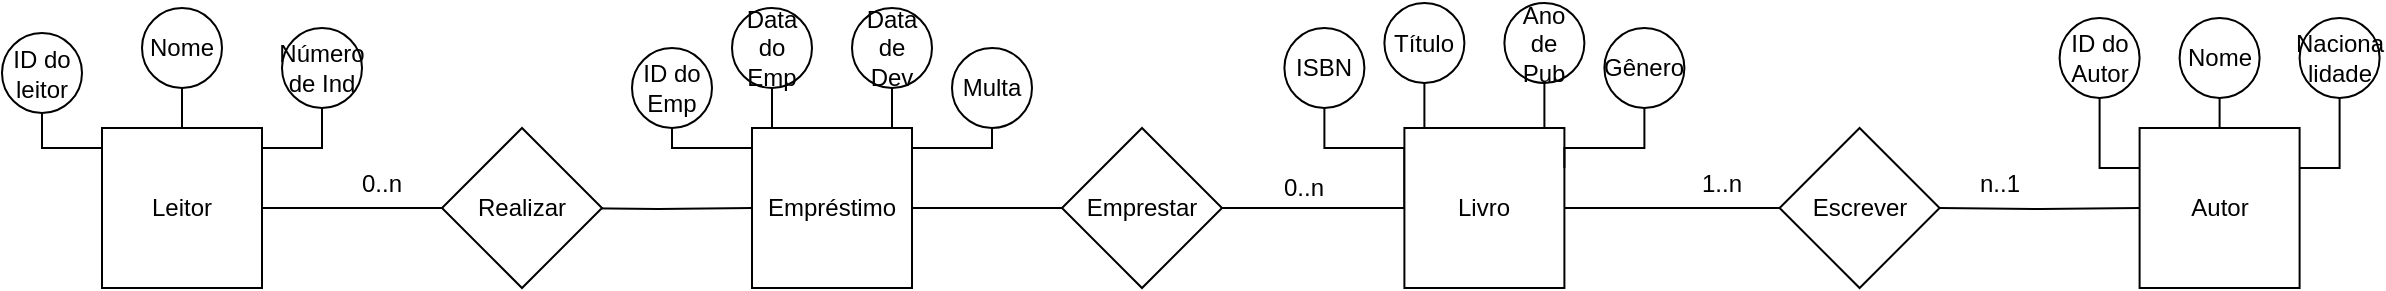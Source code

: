 <mxfile version="24.2.1" type="github">
  <diagram id="R2lEEEUBdFMjLlhIrx00" name="Page-1">
    <mxGraphModel dx="1050" dy="557" grid="1" gridSize="10" guides="1" tooltips="1" connect="1" arrows="1" fold="1" page="1" pageScale="1" pageWidth="1400" pageHeight="850" math="0" shadow="0" extFonts="Permanent Marker^https://fonts.googleapis.com/css?family=Permanent+Marker">
      <root>
        <mxCell id="0" />
        <mxCell id="1" parent="0" />
        <mxCell id="i8BmRyPpJA35Fai7NgjP-94" style="edgeStyle=orthogonalEdgeStyle;rounded=0;orthogonalLoop=1;jettySize=auto;html=1;exitX=0.5;exitY=1;exitDx=0;exitDy=0;entryX=0;entryY=0.5;entryDx=0;entryDy=0;strokeColor=default;endArrow=none;endFill=0;" parent="1" source="i8BmRyPpJA35Fai7NgjP-80" target="i8BmRyPpJA35Fai7NgjP-91" edge="1">
          <mxGeometry relative="1" as="geometry">
            <Array as="points">
              <mxPoint x="761.2" y="413" />
              <mxPoint x="801.2" y="413" />
            </Array>
          </mxGeometry>
        </mxCell>
        <mxCell id="i8BmRyPpJA35Fai7NgjP-80" value="ISBN" style="ellipse;whiteSpace=wrap;html=1;aspect=fixed;" parent="1" vertex="1">
          <mxGeometry x="741.2" y="353" width="40" height="40" as="geometry" />
        </mxCell>
        <mxCell id="i8BmRyPpJA35Fai7NgjP-95" style="edgeStyle=orthogonalEdgeStyle;rounded=0;orthogonalLoop=1;jettySize=auto;html=1;exitX=0.5;exitY=1;exitDx=0;exitDy=0;entryX=0.125;entryY=0.25;entryDx=0;entryDy=0;entryPerimeter=0;" parent="1" source="i8BmRyPpJA35Fai7NgjP-88" target="i8BmRyPpJA35Fai7NgjP-91" edge="1">
          <mxGeometry relative="1" as="geometry" />
        </mxCell>
        <mxCell id="i8BmRyPpJA35Fai7NgjP-88" value="Título" style="ellipse;whiteSpace=wrap;html=1;aspect=fixed;" parent="1" vertex="1">
          <mxGeometry x="791.2" y="340.5" width="40" height="40" as="geometry" />
        </mxCell>
        <mxCell id="i8BmRyPpJA35Fai7NgjP-89" value="Ano de Pub" style="ellipse;whiteSpace=wrap;html=1;aspect=fixed;" parent="1" vertex="1">
          <mxGeometry x="851.2" y="340.5" width="40" height="40" as="geometry" />
        </mxCell>
        <mxCell id="Ra-Kt4Q0Llso0Vs24hiN-10" style="edgeStyle=orthogonalEdgeStyle;rounded=0;orthogonalLoop=1;jettySize=auto;html=1;exitX=1;exitY=0.5;exitDx=0;exitDy=0;entryX=0;entryY=0.5;entryDx=0;entryDy=0;endArrow=none;endFill=0;" edge="1" parent="1" source="i8BmRyPpJA35Fai7NgjP-91">
          <mxGeometry relative="1" as="geometry">
            <mxPoint x="1008.8" y="443" as="targetPoint" />
          </mxGeometry>
        </mxCell>
        <mxCell id="i8BmRyPpJA35Fai7NgjP-91" value="Livro" style="whiteSpace=wrap;html=1;aspect=fixed;" parent="1" vertex="1">
          <mxGeometry x="801.2" y="403" width="80" height="80" as="geometry" />
        </mxCell>
        <mxCell id="i8BmRyPpJA35Fai7NgjP-145" style="edgeStyle=orthogonalEdgeStyle;rounded=0;orthogonalLoop=1;jettySize=auto;html=1;exitX=0.5;exitY=1;exitDx=0;exitDy=0;entryX=1;entryY=0.25;entryDx=0;entryDy=0;endArrow=none;endFill=0;" parent="1" source="i8BmRyPpJA35Fai7NgjP-92" target="i8BmRyPpJA35Fai7NgjP-91" edge="1">
          <mxGeometry relative="1" as="geometry">
            <Array as="points">
              <mxPoint x="921.2" y="413" />
              <mxPoint x="881.2" y="413" />
            </Array>
          </mxGeometry>
        </mxCell>
        <mxCell id="i8BmRyPpJA35Fai7NgjP-92" value="Gênero" style="ellipse;whiteSpace=wrap;html=1;aspect=fixed;" parent="1" vertex="1">
          <mxGeometry x="901.2" y="353" width="40" height="40" as="geometry" />
        </mxCell>
        <mxCell id="i8BmRyPpJA35Fai7NgjP-101" style="edgeStyle=orthogonalEdgeStyle;rounded=0;orthogonalLoop=1;jettySize=auto;html=1;exitX=0.5;exitY=1;exitDx=0;exitDy=0;endArrow=none;endFill=0;" parent="1" source="i8BmRyPpJA35Fai7NgjP-89" edge="1">
          <mxGeometry relative="1" as="geometry">
            <mxPoint x="871.2" y="403" as="targetPoint" />
          </mxGeometry>
        </mxCell>
        <mxCell id="i8BmRyPpJA35Fai7NgjP-136" style="edgeStyle=orthogonalEdgeStyle;rounded=0;orthogonalLoop=1;jettySize=auto;html=1;exitX=0.5;exitY=1;exitDx=0;exitDy=0;entryX=0;entryY=0.25;entryDx=0;entryDy=0;endArrow=none;endFill=0;" parent="1" source="i8BmRyPpJA35Fai7NgjP-103" target="i8BmRyPpJA35Fai7NgjP-107" edge="1">
          <mxGeometry relative="1" as="geometry" />
        </mxCell>
        <mxCell id="i8BmRyPpJA35Fai7NgjP-103" value="ID do Autor" style="ellipse;whiteSpace=wrap;html=1;aspect=fixed;" parent="1" vertex="1">
          <mxGeometry x="1128.8" y="348" width="40" height="40" as="geometry" />
        </mxCell>
        <mxCell id="i8BmRyPpJA35Fai7NgjP-137" style="edgeStyle=orthogonalEdgeStyle;rounded=0;orthogonalLoop=1;jettySize=auto;html=1;exitX=0.5;exitY=1;exitDx=0;exitDy=0;endArrow=none;endFill=0;" parent="1" source="i8BmRyPpJA35Fai7NgjP-105" target="i8BmRyPpJA35Fai7NgjP-107" edge="1">
          <mxGeometry relative="1" as="geometry" />
        </mxCell>
        <mxCell id="i8BmRyPpJA35Fai7NgjP-105" value="Nome" style="ellipse;whiteSpace=wrap;html=1;aspect=fixed;" parent="1" vertex="1">
          <mxGeometry x="1188.8" y="348" width="40" height="40" as="geometry" />
        </mxCell>
        <mxCell id="i8BmRyPpJA35Fai7NgjP-134" style="edgeStyle=orthogonalEdgeStyle;rounded=0;orthogonalLoop=1;jettySize=auto;html=1;exitX=0.5;exitY=1;exitDx=0;exitDy=0;entryX=1;entryY=0.25;entryDx=0;entryDy=0;endArrow=none;endFill=0;" parent="1" source="i8BmRyPpJA35Fai7NgjP-106" target="i8BmRyPpJA35Fai7NgjP-107" edge="1">
          <mxGeometry relative="1" as="geometry" />
        </mxCell>
        <mxCell id="i8BmRyPpJA35Fai7NgjP-106" value="Naciona&lt;div&gt;&lt;span style=&quot;background-color: initial;&quot;&gt;lidade&lt;/span&gt;&lt;br&gt;&lt;/div&gt;" style="ellipse;whiteSpace=wrap;html=1;aspect=fixed;" parent="1" vertex="1">
          <mxGeometry x="1248.8" y="348" width="40" height="40" as="geometry" />
        </mxCell>
        <mxCell id="i8BmRyPpJA35Fai7NgjP-107" value="Autor" style="whiteSpace=wrap;html=1;aspect=fixed;" parent="1" vertex="1">
          <mxGeometry x="1168.8" y="403" width="80" height="80" as="geometry" />
        </mxCell>
        <mxCell id="i8BmRyPpJA35Fai7NgjP-133" style="edgeStyle=orthogonalEdgeStyle;rounded=0;orthogonalLoop=1;jettySize=auto;html=1;exitX=0.5;exitY=1;exitDx=0;exitDy=0;entryX=0;entryY=0.25;entryDx=0;entryDy=0;endArrow=none;endFill=0;" parent="1" target="i8BmRyPpJA35Fai7NgjP-117" edge="1">
          <mxGeometry relative="1" as="geometry">
            <Array as="points">
              <mxPoint x="120" y="413" />
              <mxPoint x="150" y="413" />
            </Array>
            <mxPoint x="120.0" y="393.0" as="sourcePoint" />
          </mxGeometry>
        </mxCell>
        <mxCell id="i8BmRyPpJA35Fai7NgjP-113" value="ID do leitor" style="ellipse;whiteSpace=wrap;html=1;aspect=fixed;" parent="1" vertex="1">
          <mxGeometry x="100" y="355.5" width="40" height="40" as="geometry" />
        </mxCell>
        <mxCell id="i8BmRyPpJA35Fai7NgjP-148" style="edgeStyle=orthogonalEdgeStyle;rounded=0;orthogonalLoop=1;jettySize=auto;html=1;exitX=0.5;exitY=1;exitDx=0;exitDy=0;entryX=0.5;entryY=0;entryDx=0;entryDy=0;endArrow=none;endFill=0;" parent="1" source="i8BmRyPpJA35Fai7NgjP-115" target="i8BmRyPpJA35Fai7NgjP-117" edge="1">
          <mxGeometry relative="1" as="geometry" />
        </mxCell>
        <mxCell id="i8BmRyPpJA35Fai7NgjP-115" value="Nome" style="ellipse;whiteSpace=wrap;html=1;aspect=fixed;" parent="1" vertex="1">
          <mxGeometry x="170" y="343" width="40" height="40" as="geometry" />
        </mxCell>
        <mxCell id="i8BmRyPpJA35Fai7NgjP-131" style="edgeStyle=orthogonalEdgeStyle;rounded=0;orthogonalLoop=1;jettySize=auto;html=1;exitX=0.5;exitY=1;exitDx=0;exitDy=0;entryX=1;entryY=0.25;entryDx=0;entryDy=0;endArrow=none;endFill=0;" parent="1" source="i8BmRyPpJA35Fai7NgjP-116" target="i8BmRyPpJA35Fai7NgjP-117" edge="1">
          <mxGeometry relative="1" as="geometry">
            <Array as="points">
              <mxPoint x="260" y="413" />
              <mxPoint x="230" y="413" />
            </Array>
          </mxGeometry>
        </mxCell>
        <mxCell id="i8BmRyPpJA35Fai7NgjP-116" value="Número de Ind" style="ellipse;whiteSpace=wrap;html=1;aspect=fixed;" parent="1" vertex="1">
          <mxGeometry x="240" y="353" width="40" height="40" as="geometry" />
        </mxCell>
        <mxCell id="i8BmRyPpJA35Fai7NgjP-117" value="Leitor" style="whiteSpace=wrap;html=1;aspect=fixed;" parent="1" vertex="1">
          <mxGeometry x="150" y="403" width="80" height="80" as="geometry" />
        </mxCell>
        <mxCell id="i8BmRyPpJA35Fai7NgjP-122" style="edgeStyle=orthogonalEdgeStyle;rounded=0;orthogonalLoop=1;jettySize=auto;html=1;exitX=0.5;exitY=1;exitDx=0;exitDy=0;entryX=0;entryY=0.5;entryDx=0;entryDy=0;strokeColor=default;endArrow=none;endFill=0;" parent="1" source="i8BmRyPpJA35Fai7NgjP-123" target="i8BmRyPpJA35Fai7NgjP-127" edge="1">
          <mxGeometry relative="1" as="geometry">
            <Array as="points">
              <mxPoint x="435" y="413" />
              <mxPoint x="475" y="413" />
            </Array>
          </mxGeometry>
        </mxCell>
        <mxCell id="i8BmRyPpJA35Fai7NgjP-123" value="ID do Emp" style="ellipse;whiteSpace=wrap;html=1;aspect=fixed;" parent="1" vertex="1">
          <mxGeometry x="415" y="363" width="40" height="40" as="geometry" />
        </mxCell>
        <mxCell id="i8BmRyPpJA35Fai7NgjP-124" style="edgeStyle=orthogonalEdgeStyle;rounded=0;orthogonalLoop=1;jettySize=auto;html=1;exitX=0.5;exitY=1;exitDx=0;exitDy=0;entryX=0.125;entryY=0.25;entryDx=0;entryDy=0;entryPerimeter=0;" parent="1" source="i8BmRyPpJA35Fai7NgjP-125" target="i8BmRyPpJA35Fai7NgjP-127" edge="1">
          <mxGeometry relative="1" as="geometry" />
        </mxCell>
        <mxCell id="i8BmRyPpJA35Fai7NgjP-125" value="Data do Emp" style="ellipse;whiteSpace=wrap;html=1;aspect=fixed;" parent="1" vertex="1">
          <mxGeometry x="465" y="343" width="40" height="40" as="geometry" />
        </mxCell>
        <mxCell id="i8BmRyPpJA35Fai7NgjP-126" value="Data de Dev" style="ellipse;whiteSpace=wrap;html=1;aspect=fixed;" parent="1" vertex="1">
          <mxGeometry x="525" y="343" width="40" height="40" as="geometry" />
        </mxCell>
        <mxCell id="i8BmRyPpJA35Fai7NgjP-155" style="edgeStyle=orthogonalEdgeStyle;rounded=0;orthogonalLoop=1;jettySize=auto;html=1;entryX=0;entryY=0.5;entryDx=0;entryDy=0;endArrow=none;endFill=0;exitX=1;exitY=0.5;exitDx=0;exitDy=0;" parent="1" target="Ra-Kt4Q0Llso0Vs24hiN-3" edge="1" source="i8BmRyPpJA35Fai7NgjP-127">
          <mxGeometry relative="1" as="geometry">
            <mxPoint x="530" y="443" as="sourcePoint" />
            <Array as="points">
              <mxPoint x="630" y="443" />
            </Array>
            <mxPoint x="650" y="435.5" as="targetPoint" />
          </mxGeometry>
        </mxCell>
        <mxCell id="i8BmRyPpJA35Fai7NgjP-127" value="Empréstimo" style="whiteSpace=wrap;html=1;aspect=fixed;" parent="1" vertex="1">
          <mxGeometry x="475" y="403" width="80" height="80" as="geometry" />
        </mxCell>
        <mxCell id="i8BmRyPpJA35Fai7NgjP-128" style="edgeStyle=orthogonalEdgeStyle;rounded=0;orthogonalLoop=1;jettySize=auto;html=1;exitX=0.5;exitY=1;exitDx=0;exitDy=0;entryX=1;entryY=0.5;entryDx=0;entryDy=0;endArrow=none;endFill=0;" parent="1" source="i8BmRyPpJA35Fai7NgjP-129" target="i8BmRyPpJA35Fai7NgjP-127" edge="1">
          <mxGeometry relative="1" as="geometry">
            <Array as="points">
              <mxPoint x="595" y="413" />
              <mxPoint x="555" y="413" />
            </Array>
          </mxGeometry>
        </mxCell>
        <mxCell id="i8BmRyPpJA35Fai7NgjP-129" value="Multa" style="ellipse;whiteSpace=wrap;html=1;aspect=fixed;" parent="1" vertex="1">
          <mxGeometry x="575" y="363" width="40" height="40" as="geometry" />
        </mxCell>
        <mxCell id="i8BmRyPpJA35Fai7NgjP-130" style="edgeStyle=orthogonalEdgeStyle;rounded=0;orthogonalLoop=1;jettySize=auto;html=1;exitX=0.5;exitY=1;exitDx=0;exitDy=0;endArrow=none;endFill=0;" parent="1" source="i8BmRyPpJA35Fai7NgjP-126" edge="1">
          <mxGeometry relative="1" as="geometry">
            <mxPoint x="545" y="403" as="targetPoint" />
          </mxGeometry>
        </mxCell>
        <mxCell id="i8BmRyPpJA35Fai7NgjP-138" value="1..n" style="text;html=1;align=center;verticalAlign=middle;whiteSpace=wrap;rounded=0;" parent="1" vertex="1">
          <mxGeometry x="930" y="416" width="60" height="30" as="geometry" />
        </mxCell>
        <mxCell id="i8BmRyPpJA35Fai7NgjP-143" style="edgeStyle=orthogonalEdgeStyle;rounded=0;orthogonalLoop=1;jettySize=auto;html=1;exitX=1;exitY=0.5;exitDx=0;exitDy=0;endArrow=none;endFill=0;" parent="1" target="i8BmRyPpJA35Fai7NgjP-107" edge="1">
          <mxGeometry relative="1" as="geometry">
            <mxPoint x="1068.8" y="443" as="sourcePoint" />
          </mxGeometry>
        </mxCell>
        <mxCell id="i8BmRyPpJA35Fai7NgjP-144" value="n..1" style="text;html=1;align=center;verticalAlign=middle;whiteSpace=wrap;rounded=0;" parent="1" vertex="1">
          <mxGeometry x="1068.8" y="416" width="60" height="30" as="geometry" />
        </mxCell>
        <mxCell id="i8BmRyPpJA35Fai7NgjP-153" style="edgeStyle=orthogonalEdgeStyle;rounded=0;orthogonalLoop=1;jettySize=auto;html=1;exitX=1;exitY=0.5;exitDx=0;exitDy=0;entryX=0;entryY=0.5;entryDx=0;entryDy=0;endArrow=none;endFill=0;" parent="1" target="i8BmRyPpJA35Fai7NgjP-127" edge="1">
          <mxGeometry relative="1" as="geometry">
            <mxPoint x="380" y="443" as="sourcePoint" />
          </mxGeometry>
        </mxCell>
        <mxCell id="i8BmRyPpJA35Fai7NgjP-151" style="edgeStyle=orthogonalEdgeStyle;rounded=0;orthogonalLoop=1;jettySize=auto;html=1;exitX=1;exitY=0.5;exitDx=0;exitDy=0;endArrow=none;endFill=0;entryX=0;entryY=0.5;entryDx=0;entryDy=0;" parent="1" source="i8BmRyPpJA35Fai7NgjP-117" edge="1">
          <mxGeometry relative="1" as="geometry">
            <mxPoint x="320" y="443" as="targetPoint" />
            <Array as="points" />
          </mxGeometry>
        </mxCell>
        <mxCell id="i8BmRyPpJA35Fai7NgjP-152" value="0..n" style="text;html=1;align=center;verticalAlign=middle;whiteSpace=wrap;rounded=0;" parent="1" vertex="1">
          <mxGeometry x="260" y="415.5" width="60" height="30" as="geometry" />
        </mxCell>
        <mxCell id="i8BmRyPpJA35Fai7NgjP-158" value="0..n" style="text;html=1;align=center;verticalAlign=middle;whiteSpace=wrap;rounded=0;" parent="1" vertex="1">
          <mxGeometry x="721.2" y="418" width="60" height="30" as="geometry" />
        </mxCell>
        <mxCell id="Ra-Kt4Q0Llso0Vs24hiN-2" value="Realizar" style="rhombus;whiteSpace=wrap;html=1;" vertex="1" parent="1">
          <mxGeometry x="320" y="403" width="80" height="80" as="geometry" />
        </mxCell>
        <mxCell id="Ra-Kt4Q0Llso0Vs24hiN-8" style="edgeStyle=orthogonalEdgeStyle;rounded=0;orthogonalLoop=1;jettySize=auto;html=1;exitX=1;exitY=0.5;exitDx=0;exitDy=0;entryX=0;entryY=0.5;entryDx=0;entryDy=0;endArrow=none;endFill=0;" edge="1" parent="1" source="Ra-Kt4Q0Llso0Vs24hiN-3" target="i8BmRyPpJA35Fai7NgjP-91">
          <mxGeometry relative="1" as="geometry" />
        </mxCell>
        <mxCell id="Ra-Kt4Q0Llso0Vs24hiN-3" value="Emprestar" style="rhombus;whiteSpace=wrap;html=1;" vertex="1" parent="1">
          <mxGeometry x="630" y="403" width="80" height="80" as="geometry" />
        </mxCell>
        <mxCell id="Ra-Kt4Q0Llso0Vs24hiN-11" value="Escrever" style="rhombus;whiteSpace=wrap;html=1;" vertex="1" parent="1">
          <mxGeometry x="988.8" y="403" width="80" height="80" as="geometry" />
        </mxCell>
      </root>
    </mxGraphModel>
  </diagram>
</mxfile>
